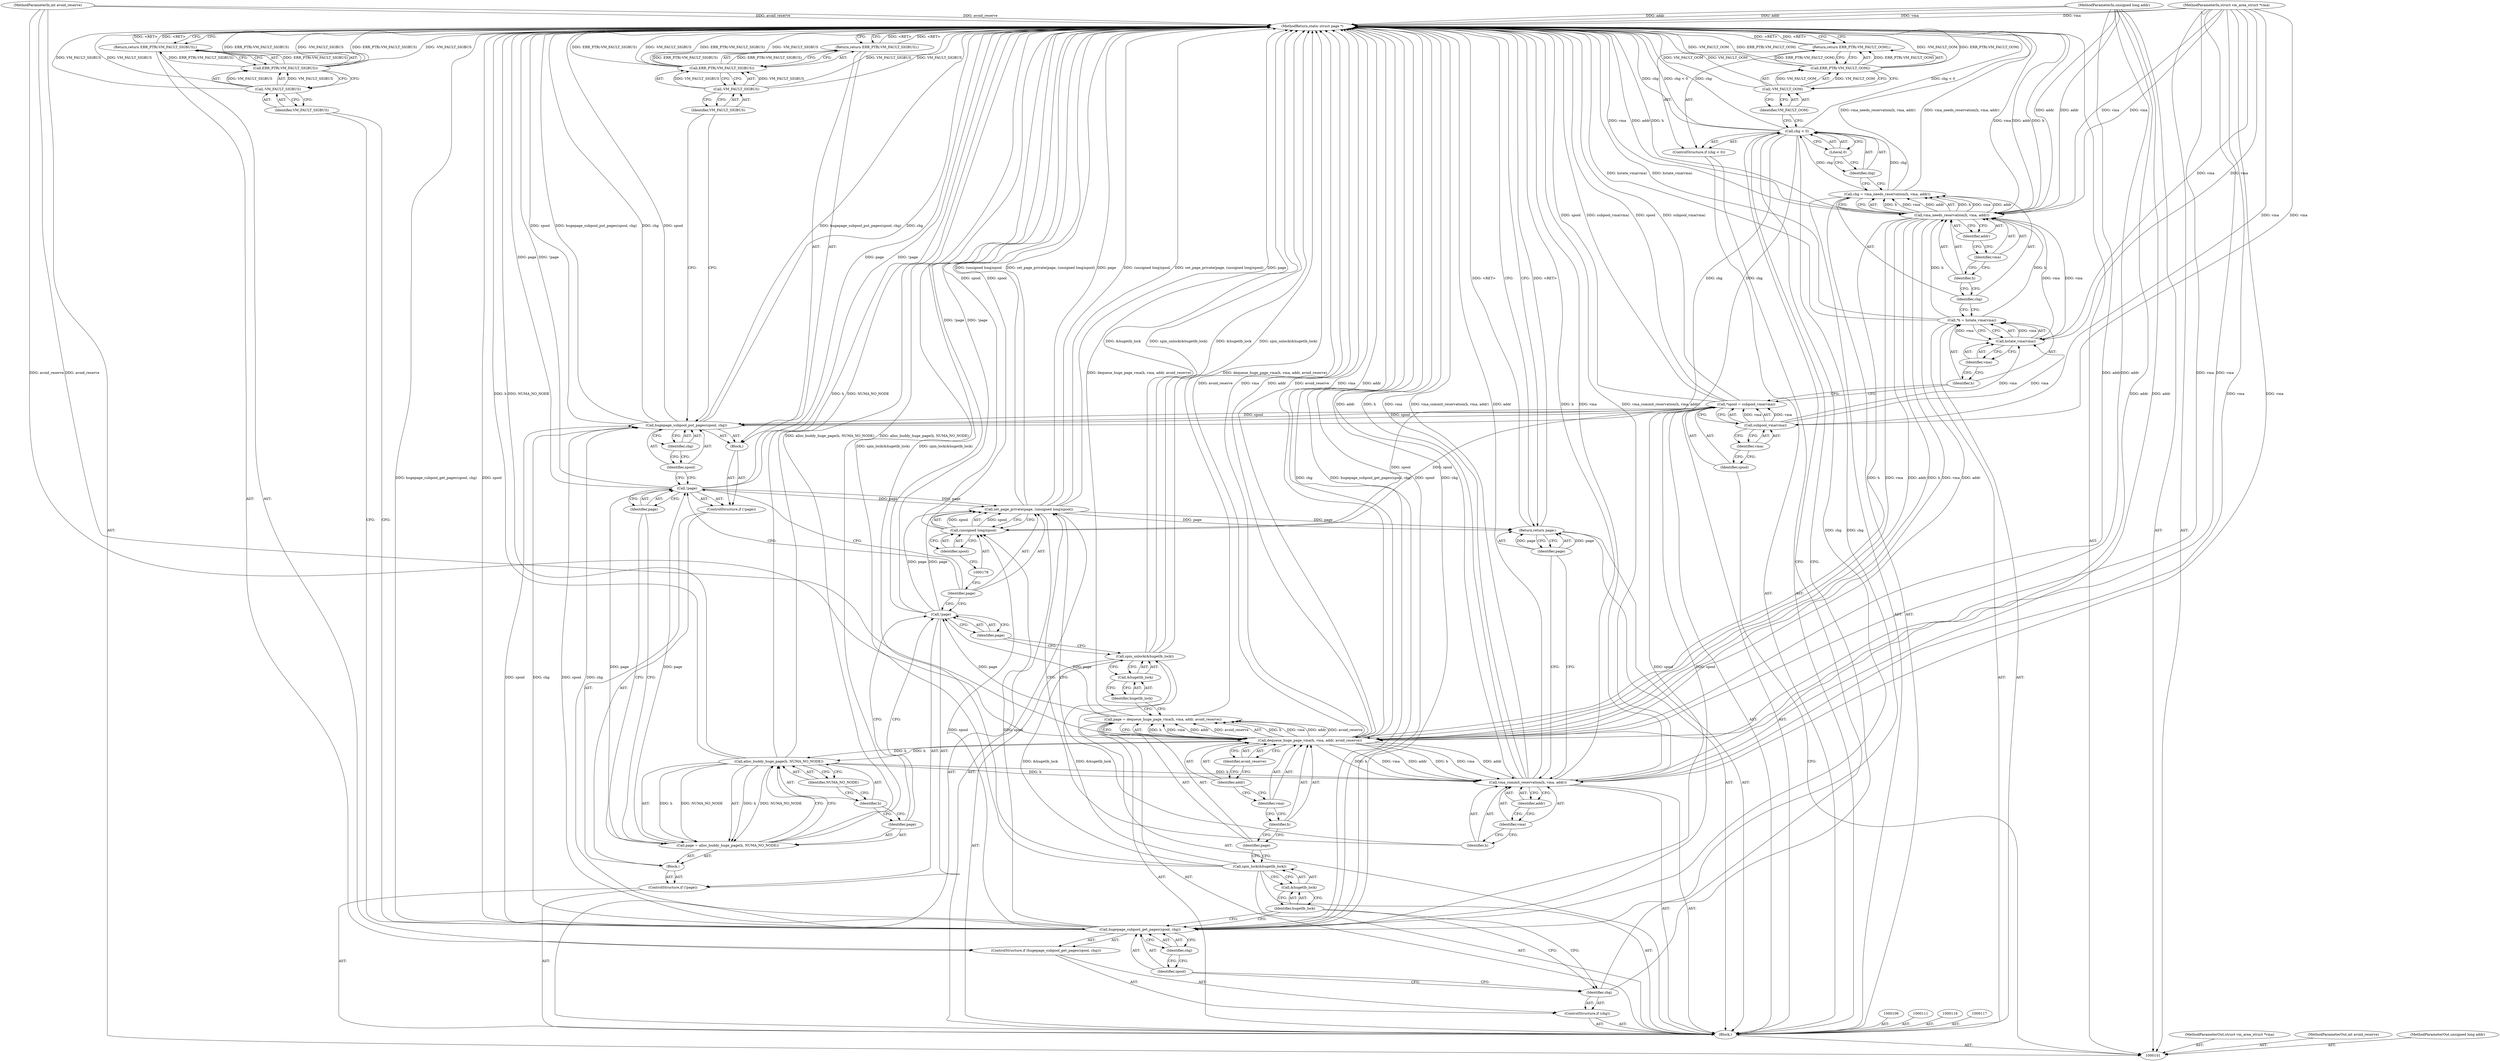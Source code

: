 digraph "0_linux_90481622d75715bfcb68501280a917dbfe516029_4" {
"1000186" [label="(MethodReturn,static struct page *)"];
"1000102" [label="(MethodParameterIn,struct vm_area_struct *vma)"];
"1000284" [label="(MethodParameterOut,struct vm_area_struct *vma)"];
"1000118" [label="(Call,chg = vma_needs_reservation(h, vma, addr))"];
"1000119" [label="(Identifier,chg)"];
"1000121" [label="(Identifier,h)"];
"1000122" [label="(Identifier,vma)"];
"1000123" [label="(Identifier,addr)"];
"1000120" [label="(Call,vma_needs_reservation(h, vma, addr))"];
"1000127" [label="(Literal,0)"];
"1000124" [label="(ControlStructure,if (chg < 0))"];
"1000125" [label="(Call,chg < 0)"];
"1000126" [label="(Identifier,chg)"];
"1000129" [label="(Call,ERR_PTR(-VM_FAULT_OOM))"];
"1000130" [label="(Call,-VM_FAULT_OOM)"];
"1000131" [label="(Identifier,VM_FAULT_OOM)"];
"1000128" [label="(Return,return ERR_PTR(-VM_FAULT_OOM);)"];
"1000104" [label="(MethodParameterIn,int avoid_reserve)"];
"1000286" [label="(MethodParameterOut,int avoid_reserve)"];
"1000103" [label="(MethodParameterIn,unsigned long addr)"];
"1000285" [label="(MethodParameterOut,unsigned long addr)"];
"1000132" [label="(ControlStructure,if (chg))"];
"1000133" [label="(Identifier,chg)"];
"1000134" [label="(ControlStructure,if (hugepage_subpool_get_pages(spool, chg)))"];
"1000136" [label="(Identifier,spool)"];
"1000137" [label="(Identifier,chg)"];
"1000135" [label="(Call,hugepage_subpool_get_pages(spool, chg))"];
"1000139" [label="(Call,ERR_PTR(-VM_FAULT_SIGBUS))"];
"1000140" [label="(Call,-VM_FAULT_SIGBUS)"];
"1000141" [label="(Identifier,VM_FAULT_SIGBUS)"];
"1000138" [label="(Return,return ERR_PTR(-VM_FAULT_SIGBUS);)"];
"1000143" [label="(Call,&hugetlb_lock)"];
"1000144" [label="(Identifier,hugetlb_lock)"];
"1000142" [label="(Call,spin_lock(&hugetlb_lock))"];
"1000145" [label="(Call,page = dequeue_huge_page_vma(h, vma, addr, avoid_reserve))"];
"1000146" [label="(Identifier,page)"];
"1000148" [label="(Identifier,h)"];
"1000149" [label="(Identifier,vma)"];
"1000150" [label="(Identifier,addr)"];
"1000151" [label="(Identifier,avoid_reserve)"];
"1000147" [label="(Call,dequeue_huge_page_vma(h, vma, addr, avoid_reserve))"];
"1000152" [label="(Call,spin_unlock(&hugetlb_lock))"];
"1000153" [label="(Call,&hugetlb_lock)"];
"1000154" [label="(Identifier,hugetlb_lock)"];
"1000158" [label="(Block,)"];
"1000155" [label="(ControlStructure,if (!page))"];
"1000156" [label="(Call,!page)"];
"1000157" [label="(Identifier,page)"];
"1000161" [label="(Call,alloc_buddy_huge_page(h, NUMA_NO_NODE))"];
"1000159" [label="(Call,page = alloc_buddy_huge_page(h, NUMA_NO_NODE))"];
"1000160" [label="(Identifier,page)"];
"1000162" [label="(Identifier,h)"];
"1000163" [label="(Identifier,NUMA_NO_NODE)"];
"1000105" [label="(Block,)"];
"1000167" [label="(Block,)"];
"1000164" [label="(ControlStructure,if (!page))"];
"1000165" [label="(Call,!page)"];
"1000166" [label="(Identifier,page)"];
"1000168" [label="(Call,hugepage_subpool_put_pages(spool, chg))"];
"1000169" [label="(Identifier,spool)"];
"1000170" [label="(Identifier,chg)"];
"1000172" [label="(Call,ERR_PTR(-VM_FAULT_SIGBUS))"];
"1000173" [label="(Call,-VM_FAULT_SIGBUS)"];
"1000174" [label="(Identifier,VM_FAULT_SIGBUS)"];
"1000171" [label="(Return,return ERR_PTR(-VM_FAULT_SIGBUS);)"];
"1000175" [label="(Call,set_page_private(page, (unsigned long)spool))"];
"1000176" [label="(Identifier,page)"];
"1000177" [label="(Call,(unsigned long)spool)"];
"1000179" [label="(Identifier,spool)"];
"1000180" [label="(Call,vma_commit_reservation(h, vma, addr))"];
"1000181" [label="(Identifier,h)"];
"1000182" [label="(Identifier,vma)"];
"1000183" [label="(Identifier,addr)"];
"1000107" [label="(Call,*spool = subpool_vma(vma))"];
"1000108" [label="(Identifier,spool)"];
"1000109" [label="(Call,subpool_vma(vma))"];
"1000110" [label="(Identifier,vma)"];
"1000184" [label="(Return,return page;)"];
"1000185" [label="(Identifier,page)"];
"1000112" [label="(Call,*h = hstate_vma(vma))"];
"1000113" [label="(Identifier,h)"];
"1000114" [label="(Call,hstate_vma(vma))"];
"1000115" [label="(Identifier,vma)"];
"1000186" -> "1000101"  [label="AST: "];
"1000186" -> "1000128"  [label="CFG: "];
"1000186" -> "1000138"  [label="CFG: "];
"1000186" -> "1000171"  [label="CFG: "];
"1000186" -> "1000184"  [label="CFG: "];
"1000184" -> "1000186"  [label="DDG: <RET>"];
"1000125" -> "1000186"  [label="DDG: chg < 0"];
"1000125" -> "1000186"  [label="DDG: chg"];
"1000107" -> "1000186"  [label="DDG: spool"];
"1000107" -> "1000186"  [label="DDG: subpool_vma(vma)"];
"1000168" -> "1000186"  [label="DDG: spool"];
"1000168" -> "1000186"  [label="DDG: hugepage_subpool_put_pages(spool, chg)"];
"1000168" -> "1000186"  [label="DDG: chg"];
"1000112" -> "1000186"  [label="DDG: hstate_vma(vma)"];
"1000180" -> "1000186"  [label="DDG: h"];
"1000180" -> "1000186"  [label="DDG: vma"];
"1000180" -> "1000186"  [label="DDG: vma_commit_reservation(h, vma, addr)"];
"1000180" -> "1000186"  [label="DDG: addr"];
"1000152" -> "1000186"  [label="DDG: &hugetlb_lock"];
"1000152" -> "1000186"  [label="DDG: spin_unlock(&hugetlb_lock)"];
"1000156" -> "1000186"  [label="DDG: !page"];
"1000129" -> "1000186"  [label="DDG: -VM_FAULT_OOM"];
"1000129" -> "1000186"  [label="DDG: ERR_PTR(-VM_FAULT_OOM)"];
"1000172" -> "1000186"  [label="DDG: ERR_PTR(-VM_FAULT_SIGBUS)"];
"1000172" -> "1000186"  [label="DDG: -VM_FAULT_SIGBUS"];
"1000142" -> "1000186"  [label="DDG: spin_lock(&hugetlb_lock)"];
"1000147" -> "1000186"  [label="DDG: avoid_reserve"];
"1000147" -> "1000186"  [label="DDG: vma"];
"1000147" -> "1000186"  [label="DDG: addr"];
"1000177" -> "1000186"  [label="DDG: spool"];
"1000104" -> "1000186"  [label="DDG: avoid_reserve"];
"1000120" -> "1000186"  [label="DDG: addr"];
"1000120" -> "1000186"  [label="DDG: h"];
"1000120" -> "1000186"  [label="DDG: vma"];
"1000140" -> "1000186"  [label="DDG: VM_FAULT_SIGBUS"];
"1000139" -> "1000186"  [label="DDG: ERR_PTR(-VM_FAULT_SIGBUS)"];
"1000139" -> "1000186"  [label="DDG: -VM_FAULT_SIGBUS"];
"1000165" -> "1000186"  [label="DDG: page"];
"1000165" -> "1000186"  [label="DDG: !page"];
"1000103" -> "1000186"  [label="DDG: addr"];
"1000175" -> "1000186"  [label="DDG: page"];
"1000175" -> "1000186"  [label="DDG: (unsigned long)spool"];
"1000175" -> "1000186"  [label="DDG: set_page_private(page, (unsigned long)spool)"];
"1000102" -> "1000186"  [label="DDG: vma"];
"1000135" -> "1000186"  [label="DDG: hugepage_subpool_get_pages(spool, chg)"];
"1000135" -> "1000186"  [label="DDG: spool"];
"1000135" -> "1000186"  [label="DDG: chg"];
"1000118" -> "1000186"  [label="DDG: vma_needs_reservation(h, vma, addr)"];
"1000161" -> "1000186"  [label="DDG: NUMA_NO_NODE"];
"1000161" -> "1000186"  [label="DDG: h"];
"1000145" -> "1000186"  [label="DDG: dequeue_huge_page_vma(h, vma, addr, avoid_reserve)"];
"1000159" -> "1000186"  [label="DDG: alloc_buddy_huge_page(h, NUMA_NO_NODE)"];
"1000173" -> "1000186"  [label="DDG: VM_FAULT_SIGBUS"];
"1000130" -> "1000186"  [label="DDG: VM_FAULT_OOM"];
"1000138" -> "1000186"  [label="DDG: <RET>"];
"1000128" -> "1000186"  [label="DDG: <RET>"];
"1000171" -> "1000186"  [label="DDG: <RET>"];
"1000102" -> "1000101"  [label="AST: "];
"1000102" -> "1000186"  [label="DDG: vma"];
"1000102" -> "1000109"  [label="DDG: vma"];
"1000102" -> "1000114"  [label="DDG: vma"];
"1000102" -> "1000120"  [label="DDG: vma"];
"1000102" -> "1000147"  [label="DDG: vma"];
"1000102" -> "1000180"  [label="DDG: vma"];
"1000284" -> "1000101"  [label="AST: "];
"1000118" -> "1000105"  [label="AST: "];
"1000118" -> "1000120"  [label="CFG: "];
"1000119" -> "1000118"  [label="AST: "];
"1000120" -> "1000118"  [label="AST: "];
"1000126" -> "1000118"  [label="CFG: "];
"1000118" -> "1000186"  [label="DDG: vma_needs_reservation(h, vma, addr)"];
"1000120" -> "1000118"  [label="DDG: h"];
"1000120" -> "1000118"  [label="DDG: vma"];
"1000120" -> "1000118"  [label="DDG: addr"];
"1000118" -> "1000125"  [label="DDG: chg"];
"1000119" -> "1000118"  [label="AST: "];
"1000119" -> "1000112"  [label="CFG: "];
"1000121" -> "1000119"  [label="CFG: "];
"1000121" -> "1000120"  [label="AST: "];
"1000121" -> "1000119"  [label="CFG: "];
"1000122" -> "1000121"  [label="CFG: "];
"1000122" -> "1000120"  [label="AST: "];
"1000122" -> "1000121"  [label="CFG: "];
"1000123" -> "1000122"  [label="CFG: "];
"1000123" -> "1000120"  [label="AST: "];
"1000123" -> "1000122"  [label="CFG: "];
"1000120" -> "1000123"  [label="CFG: "];
"1000120" -> "1000118"  [label="AST: "];
"1000120" -> "1000123"  [label="CFG: "];
"1000121" -> "1000120"  [label="AST: "];
"1000122" -> "1000120"  [label="AST: "];
"1000123" -> "1000120"  [label="AST: "];
"1000118" -> "1000120"  [label="CFG: "];
"1000120" -> "1000186"  [label="DDG: addr"];
"1000120" -> "1000186"  [label="DDG: h"];
"1000120" -> "1000186"  [label="DDG: vma"];
"1000120" -> "1000118"  [label="DDG: h"];
"1000120" -> "1000118"  [label="DDG: vma"];
"1000120" -> "1000118"  [label="DDG: addr"];
"1000112" -> "1000120"  [label="DDG: h"];
"1000114" -> "1000120"  [label="DDG: vma"];
"1000102" -> "1000120"  [label="DDG: vma"];
"1000103" -> "1000120"  [label="DDG: addr"];
"1000120" -> "1000147"  [label="DDG: h"];
"1000120" -> "1000147"  [label="DDG: vma"];
"1000120" -> "1000147"  [label="DDG: addr"];
"1000127" -> "1000125"  [label="AST: "];
"1000127" -> "1000126"  [label="CFG: "];
"1000125" -> "1000127"  [label="CFG: "];
"1000124" -> "1000105"  [label="AST: "];
"1000125" -> "1000124"  [label="AST: "];
"1000128" -> "1000124"  [label="AST: "];
"1000125" -> "1000124"  [label="AST: "];
"1000125" -> "1000127"  [label="CFG: "];
"1000126" -> "1000125"  [label="AST: "];
"1000127" -> "1000125"  [label="AST: "];
"1000131" -> "1000125"  [label="CFG: "];
"1000133" -> "1000125"  [label="CFG: "];
"1000125" -> "1000186"  [label="DDG: chg < 0"];
"1000125" -> "1000186"  [label="DDG: chg"];
"1000118" -> "1000125"  [label="DDG: chg"];
"1000125" -> "1000135"  [label="DDG: chg"];
"1000125" -> "1000168"  [label="DDG: chg"];
"1000126" -> "1000125"  [label="AST: "];
"1000126" -> "1000118"  [label="CFG: "];
"1000127" -> "1000126"  [label="CFG: "];
"1000129" -> "1000128"  [label="AST: "];
"1000129" -> "1000130"  [label="CFG: "];
"1000130" -> "1000129"  [label="AST: "];
"1000128" -> "1000129"  [label="CFG: "];
"1000129" -> "1000186"  [label="DDG: -VM_FAULT_OOM"];
"1000129" -> "1000186"  [label="DDG: ERR_PTR(-VM_FAULT_OOM)"];
"1000129" -> "1000128"  [label="DDG: ERR_PTR(-VM_FAULT_OOM)"];
"1000130" -> "1000129"  [label="DDG: VM_FAULT_OOM"];
"1000130" -> "1000129"  [label="AST: "];
"1000130" -> "1000131"  [label="CFG: "];
"1000131" -> "1000130"  [label="AST: "];
"1000129" -> "1000130"  [label="CFG: "];
"1000130" -> "1000186"  [label="DDG: VM_FAULT_OOM"];
"1000130" -> "1000129"  [label="DDG: VM_FAULT_OOM"];
"1000131" -> "1000130"  [label="AST: "];
"1000131" -> "1000125"  [label="CFG: "];
"1000130" -> "1000131"  [label="CFG: "];
"1000128" -> "1000124"  [label="AST: "];
"1000128" -> "1000129"  [label="CFG: "];
"1000129" -> "1000128"  [label="AST: "];
"1000186" -> "1000128"  [label="CFG: "];
"1000128" -> "1000186"  [label="DDG: <RET>"];
"1000129" -> "1000128"  [label="DDG: ERR_PTR(-VM_FAULT_OOM)"];
"1000104" -> "1000101"  [label="AST: "];
"1000104" -> "1000186"  [label="DDG: avoid_reserve"];
"1000104" -> "1000147"  [label="DDG: avoid_reserve"];
"1000286" -> "1000101"  [label="AST: "];
"1000103" -> "1000101"  [label="AST: "];
"1000103" -> "1000186"  [label="DDG: addr"];
"1000103" -> "1000120"  [label="DDG: addr"];
"1000103" -> "1000147"  [label="DDG: addr"];
"1000103" -> "1000180"  [label="DDG: addr"];
"1000285" -> "1000101"  [label="AST: "];
"1000132" -> "1000105"  [label="AST: "];
"1000133" -> "1000132"  [label="AST: "];
"1000134" -> "1000132"  [label="AST: "];
"1000133" -> "1000132"  [label="AST: "];
"1000133" -> "1000125"  [label="CFG: "];
"1000136" -> "1000133"  [label="CFG: "];
"1000144" -> "1000133"  [label="CFG: "];
"1000134" -> "1000132"  [label="AST: "];
"1000135" -> "1000134"  [label="AST: "];
"1000138" -> "1000134"  [label="AST: "];
"1000136" -> "1000135"  [label="AST: "];
"1000136" -> "1000133"  [label="CFG: "];
"1000137" -> "1000136"  [label="CFG: "];
"1000137" -> "1000135"  [label="AST: "];
"1000137" -> "1000136"  [label="CFG: "];
"1000135" -> "1000137"  [label="CFG: "];
"1000135" -> "1000134"  [label="AST: "];
"1000135" -> "1000137"  [label="CFG: "];
"1000136" -> "1000135"  [label="AST: "];
"1000137" -> "1000135"  [label="AST: "];
"1000141" -> "1000135"  [label="CFG: "];
"1000144" -> "1000135"  [label="CFG: "];
"1000135" -> "1000186"  [label="DDG: hugepage_subpool_get_pages(spool, chg)"];
"1000135" -> "1000186"  [label="DDG: spool"];
"1000135" -> "1000186"  [label="DDG: chg"];
"1000107" -> "1000135"  [label="DDG: spool"];
"1000125" -> "1000135"  [label="DDG: chg"];
"1000135" -> "1000168"  [label="DDG: spool"];
"1000135" -> "1000168"  [label="DDG: chg"];
"1000135" -> "1000177"  [label="DDG: spool"];
"1000139" -> "1000138"  [label="AST: "];
"1000139" -> "1000140"  [label="CFG: "];
"1000140" -> "1000139"  [label="AST: "];
"1000138" -> "1000139"  [label="CFG: "];
"1000139" -> "1000186"  [label="DDG: ERR_PTR(-VM_FAULT_SIGBUS)"];
"1000139" -> "1000186"  [label="DDG: -VM_FAULT_SIGBUS"];
"1000139" -> "1000138"  [label="DDG: ERR_PTR(-VM_FAULT_SIGBUS)"];
"1000140" -> "1000139"  [label="DDG: VM_FAULT_SIGBUS"];
"1000140" -> "1000139"  [label="AST: "];
"1000140" -> "1000141"  [label="CFG: "];
"1000141" -> "1000140"  [label="AST: "];
"1000139" -> "1000140"  [label="CFG: "];
"1000140" -> "1000186"  [label="DDG: VM_FAULT_SIGBUS"];
"1000140" -> "1000139"  [label="DDG: VM_FAULT_SIGBUS"];
"1000141" -> "1000140"  [label="AST: "];
"1000141" -> "1000135"  [label="CFG: "];
"1000140" -> "1000141"  [label="CFG: "];
"1000138" -> "1000134"  [label="AST: "];
"1000138" -> "1000139"  [label="CFG: "];
"1000139" -> "1000138"  [label="AST: "];
"1000186" -> "1000138"  [label="CFG: "];
"1000138" -> "1000186"  [label="DDG: <RET>"];
"1000139" -> "1000138"  [label="DDG: ERR_PTR(-VM_FAULT_SIGBUS)"];
"1000143" -> "1000142"  [label="AST: "];
"1000143" -> "1000144"  [label="CFG: "];
"1000144" -> "1000143"  [label="AST: "];
"1000142" -> "1000143"  [label="CFG: "];
"1000144" -> "1000143"  [label="AST: "];
"1000144" -> "1000135"  [label="CFG: "];
"1000144" -> "1000133"  [label="CFG: "];
"1000143" -> "1000144"  [label="CFG: "];
"1000142" -> "1000105"  [label="AST: "];
"1000142" -> "1000143"  [label="CFG: "];
"1000143" -> "1000142"  [label="AST: "];
"1000146" -> "1000142"  [label="CFG: "];
"1000142" -> "1000186"  [label="DDG: spin_lock(&hugetlb_lock)"];
"1000142" -> "1000152"  [label="DDG: &hugetlb_lock"];
"1000145" -> "1000105"  [label="AST: "];
"1000145" -> "1000147"  [label="CFG: "];
"1000146" -> "1000145"  [label="AST: "];
"1000147" -> "1000145"  [label="AST: "];
"1000154" -> "1000145"  [label="CFG: "];
"1000145" -> "1000186"  [label="DDG: dequeue_huge_page_vma(h, vma, addr, avoid_reserve)"];
"1000147" -> "1000145"  [label="DDG: h"];
"1000147" -> "1000145"  [label="DDG: vma"];
"1000147" -> "1000145"  [label="DDG: addr"];
"1000147" -> "1000145"  [label="DDG: avoid_reserve"];
"1000145" -> "1000156"  [label="DDG: page"];
"1000146" -> "1000145"  [label="AST: "];
"1000146" -> "1000142"  [label="CFG: "];
"1000148" -> "1000146"  [label="CFG: "];
"1000148" -> "1000147"  [label="AST: "];
"1000148" -> "1000146"  [label="CFG: "];
"1000149" -> "1000148"  [label="CFG: "];
"1000149" -> "1000147"  [label="AST: "];
"1000149" -> "1000148"  [label="CFG: "];
"1000150" -> "1000149"  [label="CFG: "];
"1000150" -> "1000147"  [label="AST: "];
"1000150" -> "1000149"  [label="CFG: "];
"1000151" -> "1000150"  [label="CFG: "];
"1000151" -> "1000147"  [label="AST: "];
"1000151" -> "1000150"  [label="CFG: "];
"1000147" -> "1000151"  [label="CFG: "];
"1000147" -> "1000145"  [label="AST: "];
"1000147" -> "1000151"  [label="CFG: "];
"1000148" -> "1000147"  [label="AST: "];
"1000149" -> "1000147"  [label="AST: "];
"1000150" -> "1000147"  [label="AST: "];
"1000151" -> "1000147"  [label="AST: "];
"1000145" -> "1000147"  [label="CFG: "];
"1000147" -> "1000186"  [label="DDG: avoid_reserve"];
"1000147" -> "1000186"  [label="DDG: vma"];
"1000147" -> "1000186"  [label="DDG: addr"];
"1000147" -> "1000145"  [label="DDG: h"];
"1000147" -> "1000145"  [label="DDG: vma"];
"1000147" -> "1000145"  [label="DDG: addr"];
"1000147" -> "1000145"  [label="DDG: avoid_reserve"];
"1000120" -> "1000147"  [label="DDG: h"];
"1000120" -> "1000147"  [label="DDG: vma"];
"1000120" -> "1000147"  [label="DDG: addr"];
"1000102" -> "1000147"  [label="DDG: vma"];
"1000103" -> "1000147"  [label="DDG: addr"];
"1000104" -> "1000147"  [label="DDG: avoid_reserve"];
"1000147" -> "1000161"  [label="DDG: h"];
"1000147" -> "1000180"  [label="DDG: h"];
"1000147" -> "1000180"  [label="DDG: vma"];
"1000147" -> "1000180"  [label="DDG: addr"];
"1000152" -> "1000105"  [label="AST: "];
"1000152" -> "1000153"  [label="CFG: "];
"1000153" -> "1000152"  [label="AST: "];
"1000157" -> "1000152"  [label="CFG: "];
"1000152" -> "1000186"  [label="DDG: &hugetlb_lock"];
"1000152" -> "1000186"  [label="DDG: spin_unlock(&hugetlb_lock)"];
"1000142" -> "1000152"  [label="DDG: &hugetlb_lock"];
"1000153" -> "1000152"  [label="AST: "];
"1000153" -> "1000154"  [label="CFG: "];
"1000154" -> "1000153"  [label="AST: "];
"1000152" -> "1000153"  [label="CFG: "];
"1000154" -> "1000153"  [label="AST: "];
"1000154" -> "1000145"  [label="CFG: "];
"1000153" -> "1000154"  [label="CFG: "];
"1000158" -> "1000155"  [label="AST: "];
"1000159" -> "1000158"  [label="AST: "];
"1000164" -> "1000158"  [label="AST: "];
"1000155" -> "1000105"  [label="AST: "];
"1000156" -> "1000155"  [label="AST: "];
"1000158" -> "1000155"  [label="AST: "];
"1000156" -> "1000155"  [label="AST: "];
"1000156" -> "1000157"  [label="CFG: "];
"1000157" -> "1000156"  [label="AST: "];
"1000160" -> "1000156"  [label="CFG: "];
"1000176" -> "1000156"  [label="CFG: "];
"1000156" -> "1000186"  [label="DDG: !page"];
"1000145" -> "1000156"  [label="DDG: page"];
"1000156" -> "1000175"  [label="DDG: page"];
"1000157" -> "1000156"  [label="AST: "];
"1000157" -> "1000152"  [label="CFG: "];
"1000156" -> "1000157"  [label="CFG: "];
"1000161" -> "1000159"  [label="AST: "];
"1000161" -> "1000163"  [label="CFG: "];
"1000162" -> "1000161"  [label="AST: "];
"1000163" -> "1000161"  [label="AST: "];
"1000159" -> "1000161"  [label="CFG: "];
"1000161" -> "1000186"  [label="DDG: NUMA_NO_NODE"];
"1000161" -> "1000186"  [label="DDG: h"];
"1000161" -> "1000159"  [label="DDG: h"];
"1000161" -> "1000159"  [label="DDG: NUMA_NO_NODE"];
"1000147" -> "1000161"  [label="DDG: h"];
"1000161" -> "1000180"  [label="DDG: h"];
"1000159" -> "1000158"  [label="AST: "];
"1000159" -> "1000161"  [label="CFG: "];
"1000160" -> "1000159"  [label="AST: "];
"1000161" -> "1000159"  [label="AST: "];
"1000166" -> "1000159"  [label="CFG: "];
"1000159" -> "1000186"  [label="DDG: alloc_buddy_huge_page(h, NUMA_NO_NODE)"];
"1000161" -> "1000159"  [label="DDG: h"];
"1000161" -> "1000159"  [label="DDG: NUMA_NO_NODE"];
"1000159" -> "1000165"  [label="DDG: page"];
"1000160" -> "1000159"  [label="AST: "];
"1000160" -> "1000156"  [label="CFG: "];
"1000162" -> "1000160"  [label="CFG: "];
"1000162" -> "1000161"  [label="AST: "];
"1000162" -> "1000160"  [label="CFG: "];
"1000163" -> "1000162"  [label="CFG: "];
"1000163" -> "1000161"  [label="AST: "];
"1000163" -> "1000162"  [label="CFG: "];
"1000161" -> "1000163"  [label="CFG: "];
"1000105" -> "1000101"  [label="AST: "];
"1000106" -> "1000105"  [label="AST: "];
"1000107" -> "1000105"  [label="AST: "];
"1000111" -> "1000105"  [label="AST: "];
"1000112" -> "1000105"  [label="AST: "];
"1000116" -> "1000105"  [label="AST: "];
"1000117" -> "1000105"  [label="AST: "];
"1000118" -> "1000105"  [label="AST: "];
"1000124" -> "1000105"  [label="AST: "];
"1000132" -> "1000105"  [label="AST: "];
"1000142" -> "1000105"  [label="AST: "];
"1000145" -> "1000105"  [label="AST: "];
"1000152" -> "1000105"  [label="AST: "];
"1000155" -> "1000105"  [label="AST: "];
"1000175" -> "1000105"  [label="AST: "];
"1000180" -> "1000105"  [label="AST: "];
"1000184" -> "1000105"  [label="AST: "];
"1000167" -> "1000164"  [label="AST: "];
"1000168" -> "1000167"  [label="AST: "];
"1000171" -> "1000167"  [label="AST: "];
"1000164" -> "1000158"  [label="AST: "];
"1000165" -> "1000164"  [label="AST: "];
"1000167" -> "1000164"  [label="AST: "];
"1000165" -> "1000164"  [label="AST: "];
"1000165" -> "1000166"  [label="CFG: "];
"1000166" -> "1000165"  [label="AST: "];
"1000169" -> "1000165"  [label="CFG: "];
"1000176" -> "1000165"  [label="CFG: "];
"1000165" -> "1000186"  [label="DDG: page"];
"1000165" -> "1000186"  [label="DDG: !page"];
"1000159" -> "1000165"  [label="DDG: page"];
"1000165" -> "1000175"  [label="DDG: page"];
"1000166" -> "1000165"  [label="AST: "];
"1000166" -> "1000159"  [label="CFG: "];
"1000165" -> "1000166"  [label="CFG: "];
"1000168" -> "1000167"  [label="AST: "];
"1000168" -> "1000170"  [label="CFG: "];
"1000169" -> "1000168"  [label="AST: "];
"1000170" -> "1000168"  [label="AST: "];
"1000174" -> "1000168"  [label="CFG: "];
"1000168" -> "1000186"  [label="DDG: spool"];
"1000168" -> "1000186"  [label="DDG: hugepage_subpool_put_pages(spool, chg)"];
"1000168" -> "1000186"  [label="DDG: chg"];
"1000107" -> "1000168"  [label="DDG: spool"];
"1000135" -> "1000168"  [label="DDG: spool"];
"1000135" -> "1000168"  [label="DDG: chg"];
"1000125" -> "1000168"  [label="DDG: chg"];
"1000169" -> "1000168"  [label="AST: "];
"1000169" -> "1000165"  [label="CFG: "];
"1000170" -> "1000169"  [label="CFG: "];
"1000170" -> "1000168"  [label="AST: "];
"1000170" -> "1000169"  [label="CFG: "];
"1000168" -> "1000170"  [label="CFG: "];
"1000172" -> "1000171"  [label="AST: "];
"1000172" -> "1000173"  [label="CFG: "];
"1000173" -> "1000172"  [label="AST: "];
"1000171" -> "1000172"  [label="CFG: "];
"1000172" -> "1000186"  [label="DDG: ERR_PTR(-VM_FAULT_SIGBUS)"];
"1000172" -> "1000186"  [label="DDG: -VM_FAULT_SIGBUS"];
"1000172" -> "1000171"  [label="DDG: ERR_PTR(-VM_FAULT_SIGBUS)"];
"1000173" -> "1000172"  [label="DDG: VM_FAULT_SIGBUS"];
"1000173" -> "1000172"  [label="AST: "];
"1000173" -> "1000174"  [label="CFG: "];
"1000174" -> "1000173"  [label="AST: "];
"1000172" -> "1000173"  [label="CFG: "];
"1000173" -> "1000186"  [label="DDG: VM_FAULT_SIGBUS"];
"1000173" -> "1000172"  [label="DDG: VM_FAULT_SIGBUS"];
"1000174" -> "1000173"  [label="AST: "];
"1000174" -> "1000168"  [label="CFG: "];
"1000173" -> "1000174"  [label="CFG: "];
"1000171" -> "1000167"  [label="AST: "];
"1000171" -> "1000172"  [label="CFG: "];
"1000172" -> "1000171"  [label="AST: "];
"1000186" -> "1000171"  [label="CFG: "];
"1000171" -> "1000186"  [label="DDG: <RET>"];
"1000172" -> "1000171"  [label="DDG: ERR_PTR(-VM_FAULT_SIGBUS)"];
"1000175" -> "1000105"  [label="AST: "];
"1000175" -> "1000177"  [label="CFG: "];
"1000176" -> "1000175"  [label="AST: "];
"1000177" -> "1000175"  [label="AST: "];
"1000181" -> "1000175"  [label="CFG: "];
"1000175" -> "1000186"  [label="DDG: page"];
"1000175" -> "1000186"  [label="DDG: (unsigned long)spool"];
"1000175" -> "1000186"  [label="DDG: set_page_private(page, (unsigned long)spool)"];
"1000156" -> "1000175"  [label="DDG: page"];
"1000165" -> "1000175"  [label="DDG: page"];
"1000177" -> "1000175"  [label="DDG: spool"];
"1000175" -> "1000184"  [label="DDG: page"];
"1000176" -> "1000175"  [label="AST: "];
"1000176" -> "1000165"  [label="CFG: "];
"1000176" -> "1000156"  [label="CFG: "];
"1000178" -> "1000176"  [label="CFG: "];
"1000177" -> "1000175"  [label="AST: "];
"1000177" -> "1000179"  [label="CFG: "];
"1000178" -> "1000177"  [label="AST: "];
"1000179" -> "1000177"  [label="AST: "];
"1000175" -> "1000177"  [label="CFG: "];
"1000177" -> "1000186"  [label="DDG: spool"];
"1000177" -> "1000175"  [label="DDG: spool"];
"1000107" -> "1000177"  [label="DDG: spool"];
"1000135" -> "1000177"  [label="DDG: spool"];
"1000179" -> "1000177"  [label="AST: "];
"1000179" -> "1000178"  [label="CFG: "];
"1000177" -> "1000179"  [label="CFG: "];
"1000180" -> "1000105"  [label="AST: "];
"1000180" -> "1000183"  [label="CFG: "];
"1000181" -> "1000180"  [label="AST: "];
"1000182" -> "1000180"  [label="AST: "];
"1000183" -> "1000180"  [label="AST: "];
"1000185" -> "1000180"  [label="CFG: "];
"1000180" -> "1000186"  [label="DDG: h"];
"1000180" -> "1000186"  [label="DDG: vma"];
"1000180" -> "1000186"  [label="DDG: vma_commit_reservation(h, vma, addr)"];
"1000180" -> "1000186"  [label="DDG: addr"];
"1000147" -> "1000180"  [label="DDG: h"];
"1000147" -> "1000180"  [label="DDG: vma"];
"1000147" -> "1000180"  [label="DDG: addr"];
"1000161" -> "1000180"  [label="DDG: h"];
"1000102" -> "1000180"  [label="DDG: vma"];
"1000103" -> "1000180"  [label="DDG: addr"];
"1000181" -> "1000180"  [label="AST: "];
"1000181" -> "1000175"  [label="CFG: "];
"1000182" -> "1000181"  [label="CFG: "];
"1000182" -> "1000180"  [label="AST: "];
"1000182" -> "1000181"  [label="CFG: "];
"1000183" -> "1000182"  [label="CFG: "];
"1000183" -> "1000180"  [label="AST: "];
"1000183" -> "1000182"  [label="CFG: "];
"1000180" -> "1000183"  [label="CFG: "];
"1000107" -> "1000105"  [label="AST: "];
"1000107" -> "1000109"  [label="CFG: "];
"1000108" -> "1000107"  [label="AST: "];
"1000109" -> "1000107"  [label="AST: "];
"1000113" -> "1000107"  [label="CFG: "];
"1000107" -> "1000186"  [label="DDG: spool"];
"1000107" -> "1000186"  [label="DDG: subpool_vma(vma)"];
"1000109" -> "1000107"  [label="DDG: vma"];
"1000107" -> "1000135"  [label="DDG: spool"];
"1000107" -> "1000168"  [label="DDG: spool"];
"1000107" -> "1000177"  [label="DDG: spool"];
"1000108" -> "1000107"  [label="AST: "];
"1000108" -> "1000101"  [label="CFG: "];
"1000110" -> "1000108"  [label="CFG: "];
"1000109" -> "1000107"  [label="AST: "];
"1000109" -> "1000110"  [label="CFG: "];
"1000110" -> "1000109"  [label="AST: "];
"1000107" -> "1000109"  [label="CFG: "];
"1000109" -> "1000107"  [label="DDG: vma"];
"1000102" -> "1000109"  [label="DDG: vma"];
"1000109" -> "1000114"  [label="DDG: vma"];
"1000110" -> "1000109"  [label="AST: "];
"1000110" -> "1000108"  [label="CFG: "];
"1000109" -> "1000110"  [label="CFG: "];
"1000184" -> "1000105"  [label="AST: "];
"1000184" -> "1000185"  [label="CFG: "];
"1000185" -> "1000184"  [label="AST: "];
"1000186" -> "1000184"  [label="CFG: "];
"1000184" -> "1000186"  [label="DDG: <RET>"];
"1000185" -> "1000184"  [label="DDG: page"];
"1000175" -> "1000184"  [label="DDG: page"];
"1000185" -> "1000184"  [label="AST: "];
"1000185" -> "1000180"  [label="CFG: "];
"1000184" -> "1000185"  [label="CFG: "];
"1000185" -> "1000184"  [label="DDG: page"];
"1000112" -> "1000105"  [label="AST: "];
"1000112" -> "1000114"  [label="CFG: "];
"1000113" -> "1000112"  [label="AST: "];
"1000114" -> "1000112"  [label="AST: "];
"1000119" -> "1000112"  [label="CFG: "];
"1000112" -> "1000186"  [label="DDG: hstate_vma(vma)"];
"1000114" -> "1000112"  [label="DDG: vma"];
"1000112" -> "1000120"  [label="DDG: h"];
"1000113" -> "1000112"  [label="AST: "];
"1000113" -> "1000107"  [label="CFG: "];
"1000115" -> "1000113"  [label="CFG: "];
"1000114" -> "1000112"  [label="AST: "];
"1000114" -> "1000115"  [label="CFG: "];
"1000115" -> "1000114"  [label="AST: "];
"1000112" -> "1000114"  [label="CFG: "];
"1000114" -> "1000112"  [label="DDG: vma"];
"1000109" -> "1000114"  [label="DDG: vma"];
"1000102" -> "1000114"  [label="DDG: vma"];
"1000114" -> "1000120"  [label="DDG: vma"];
"1000115" -> "1000114"  [label="AST: "];
"1000115" -> "1000113"  [label="CFG: "];
"1000114" -> "1000115"  [label="CFG: "];
}

